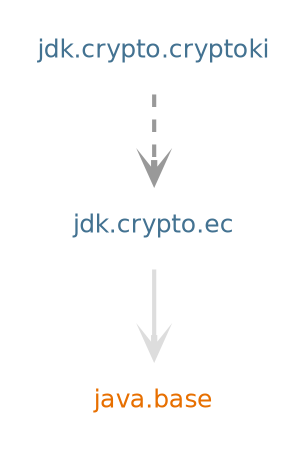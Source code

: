 digraph "jdk.crypto.cryptoki" {
  nodesep=.5;
  ranksep=0.600000;
  pencolor=transparent;
  node [shape=plaintext, fontcolor="#000000", fontname="DejaVuSans", fontsize=12, margin=".2,.2"];
  edge [penwidth=2, color="#999999", arrowhead=open, arrowsize=1];
  subgraph se {
  "java.base" [fontcolor="#e76f00", group=java];
  }
  subgraph jdk {
  "jdk.crypto.cryptoki" [fontcolor="#437291", group=jdk];
  "jdk.crypto.ec" [fontcolor="#437291", group=jdk];
  }
  "jdk.crypto.cryptoki" -> "jdk.crypto.ec" [style="dashed"];
  "jdk.crypto.ec" -> "java.base" [color="#dddddd"];
}

